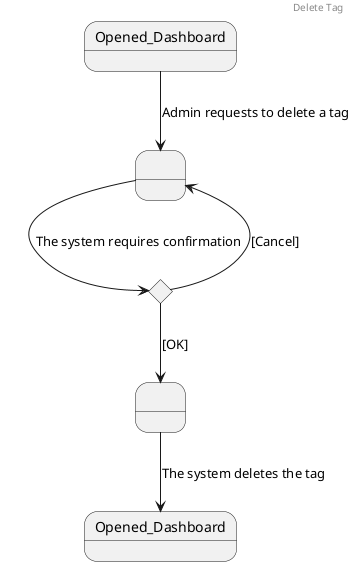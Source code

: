 @startuml

header Delete Tag

state " " as s1
state " " as s2
state "Opened_Dashboard" as s3
state "Decision" as Decision <<choice>>

Opened_Dashboard -down-> s1 : Admin requests to delete a tag
s1 -down-> Decision : The system requires confirmation

Decision -down-> s2 : [OK]
Decision -down-> s1 : [Cancel]

s2 --> s3 : The system deletes the tag

@enduml